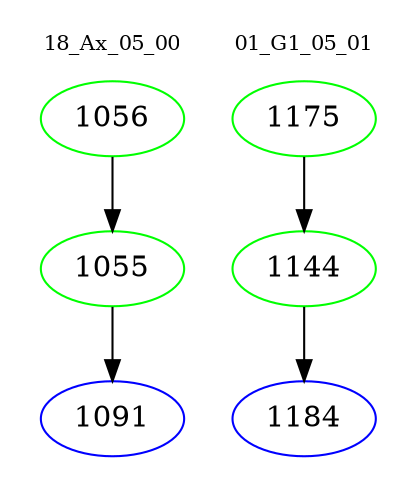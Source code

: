digraph{
subgraph cluster_0 {
color = white
label = "18_Ax_05_00";
fontsize=10;
T0_1056 [label="1056", color="green"]
T0_1056 -> T0_1055 [color="black"]
T0_1055 [label="1055", color="green"]
T0_1055 -> T0_1091 [color="black"]
T0_1091 [label="1091", color="blue"]
}
subgraph cluster_1 {
color = white
label = "01_G1_05_01";
fontsize=10;
T1_1175 [label="1175", color="green"]
T1_1175 -> T1_1144 [color="black"]
T1_1144 [label="1144", color="green"]
T1_1144 -> T1_1184 [color="black"]
T1_1184 [label="1184", color="blue"]
}
}
